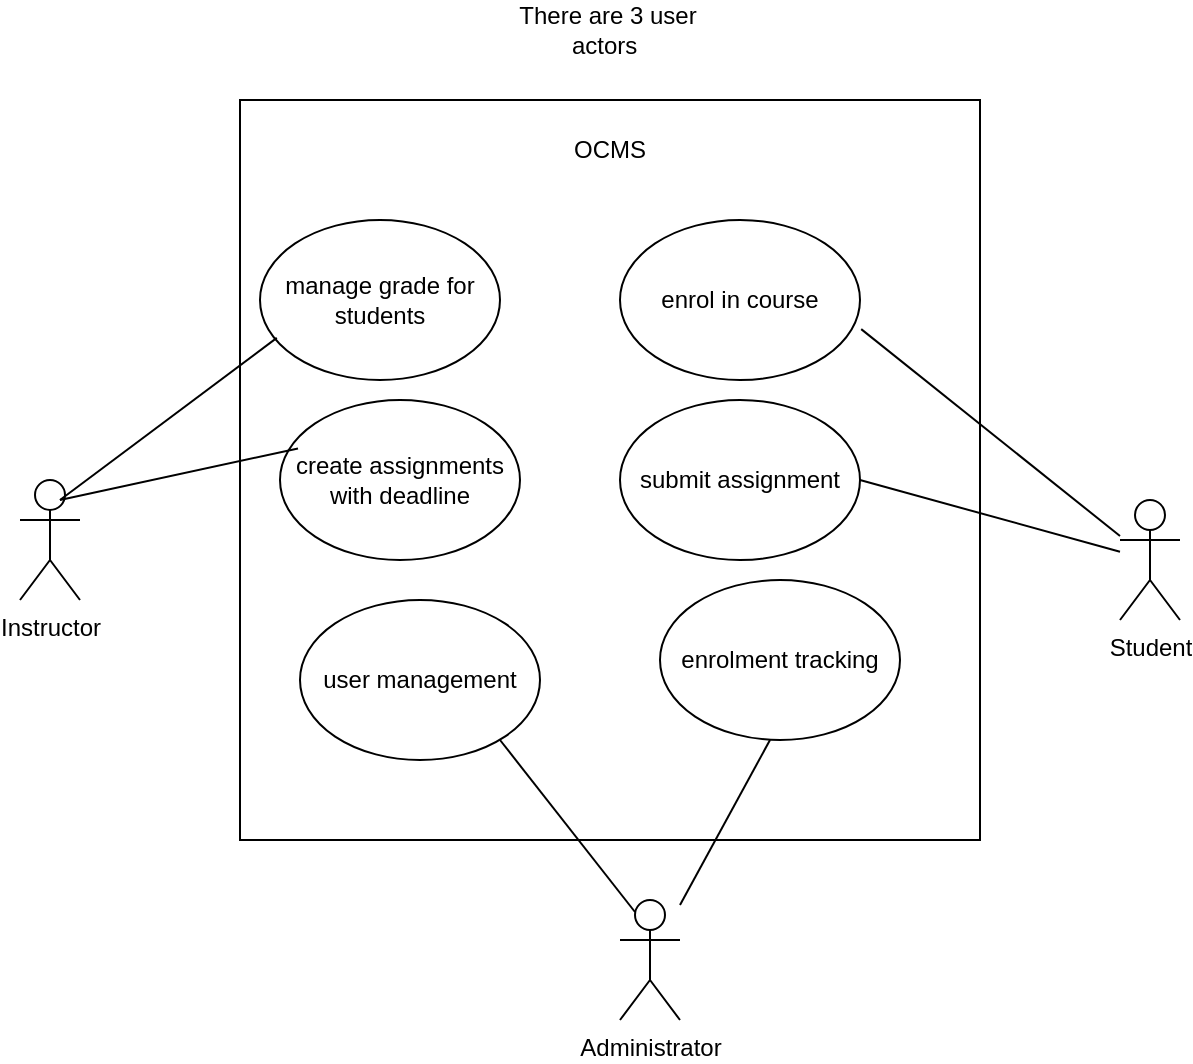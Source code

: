 <mxfile version="24.7.10">
  <diagram name="Trang-1" id="RHSlG4WvFv9xrtbPgmDu">
    <mxGraphModel dx="1219" dy="671" grid="1" gridSize="10" guides="1" tooltips="1" connect="1" arrows="1" fold="1" page="1" pageScale="1" pageWidth="827" pageHeight="1169" math="0" shadow="0">
      <root>
        <mxCell id="0" />
        <mxCell id="1" parent="0" />
        <mxCell id="r1Fn2HsSgFJn9I9jR1zX-1" value="" style="whiteSpace=wrap;html=1;aspect=fixed;" vertex="1" parent="1">
          <mxGeometry x="180" y="100" width="370" height="370" as="geometry" />
        </mxCell>
        <mxCell id="r1Fn2HsSgFJn9I9jR1zX-2" value="OCMS" style="text;html=1;align=center;verticalAlign=middle;whiteSpace=wrap;rounded=0;" vertex="1" parent="1">
          <mxGeometry x="335" y="110" width="60" height="30" as="geometry" />
        </mxCell>
        <mxCell id="r1Fn2HsSgFJn9I9jR1zX-3" value="Instructor" style="shape=umlActor;verticalLabelPosition=bottom;verticalAlign=top;html=1;outlineConnect=0;" vertex="1" parent="1">
          <mxGeometry x="70" y="290" width="30" height="60" as="geometry" />
        </mxCell>
        <mxCell id="r1Fn2HsSgFJn9I9jR1zX-7" value="Student" style="shape=umlActor;verticalLabelPosition=bottom;verticalAlign=top;html=1;outlineConnect=0;" vertex="1" parent="1">
          <mxGeometry x="620" y="300" width="30" height="60" as="geometry" />
        </mxCell>
        <mxCell id="r1Fn2HsSgFJn9I9jR1zX-11" value="manage grade for students" style="ellipse;whiteSpace=wrap;html=1;" vertex="1" parent="1">
          <mxGeometry x="190" y="160" width="120" height="80" as="geometry" />
        </mxCell>
        <mxCell id="r1Fn2HsSgFJn9I9jR1zX-12" value="create assignments with deadline" style="ellipse;whiteSpace=wrap;html=1;" vertex="1" parent="1">
          <mxGeometry x="200" y="250" width="120" height="80" as="geometry" />
        </mxCell>
        <mxCell id="r1Fn2HsSgFJn9I9jR1zX-13" value="" style="endArrow=none;html=1;rounded=0;entryX=0.07;entryY=0.737;entryDx=0;entryDy=0;entryPerimeter=0;" edge="1" parent="1" target="r1Fn2HsSgFJn9I9jR1zX-11">
          <mxGeometry width="50" height="50" relative="1" as="geometry">
            <mxPoint x="90" y="300" as="sourcePoint" />
            <mxPoint x="140" y="250" as="targetPoint" />
          </mxGeometry>
        </mxCell>
        <mxCell id="r1Fn2HsSgFJn9I9jR1zX-14" value="" style="endArrow=none;html=1;rounded=0;entryX=0.075;entryY=0.303;entryDx=0;entryDy=0;entryPerimeter=0;" edge="1" parent="1" target="r1Fn2HsSgFJn9I9jR1zX-12">
          <mxGeometry width="50" height="50" relative="1" as="geometry">
            <mxPoint x="90" y="300" as="sourcePoint" />
            <mxPoint x="140" y="250" as="targetPoint" />
          </mxGeometry>
        </mxCell>
        <mxCell id="r1Fn2HsSgFJn9I9jR1zX-15" value="enrol in course" style="ellipse;whiteSpace=wrap;html=1;" vertex="1" parent="1">
          <mxGeometry x="370" y="160" width="120" height="80" as="geometry" />
        </mxCell>
        <mxCell id="r1Fn2HsSgFJn9I9jR1zX-16" value="submit assignment" style="ellipse;whiteSpace=wrap;html=1;" vertex="1" parent="1">
          <mxGeometry x="370" y="250" width="120" height="80" as="geometry" />
        </mxCell>
        <mxCell id="r1Fn2HsSgFJn9I9jR1zX-17" value="" style="endArrow=none;html=1;rounded=0;entryX=1.005;entryY=0.682;entryDx=0;entryDy=0;entryPerimeter=0;" edge="1" parent="1" source="r1Fn2HsSgFJn9I9jR1zX-7" target="r1Fn2HsSgFJn9I9jR1zX-15">
          <mxGeometry width="50" height="50" relative="1" as="geometry">
            <mxPoint x="330" y="270" as="sourcePoint" />
            <mxPoint x="380" y="220" as="targetPoint" />
          </mxGeometry>
        </mxCell>
        <mxCell id="r1Fn2HsSgFJn9I9jR1zX-18" value="" style="endArrow=none;html=1;rounded=0;entryX=1;entryY=0.5;entryDx=0;entryDy=0;" edge="1" parent="1" source="r1Fn2HsSgFJn9I9jR1zX-7" target="r1Fn2HsSgFJn9I9jR1zX-16">
          <mxGeometry width="50" height="50" relative="1" as="geometry">
            <mxPoint x="330" y="270" as="sourcePoint" />
            <mxPoint x="380" y="220" as="targetPoint" />
          </mxGeometry>
        </mxCell>
        <mxCell id="r1Fn2HsSgFJn9I9jR1zX-19" value="Administrator" style="shape=umlActor;verticalLabelPosition=bottom;verticalAlign=top;html=1;outlineConnect=0;" vertex="1" parent="1">
          <mxGeometry x="370" y="500" width="30" height="60" as="geometry" />
        </mxCell>
        <mxCell id="r1Fn2HsSgFJn9I9jR1zX-23" value="user management" style="ellipse;whiteSpace=wrap;html=1;" vertex="1" parent="1">
          <mxGeometry x="210" y="350" width="120" height="80" as="geometry" />
        </mxCell>
        <mxCell id="r1Fn2HsSgFJn9I9jR1zX-24" value="There are 3 user actors&amp;nbsp;" style="text;html=1;align=center;verticalAlign=middle;whiteSpace=wrap;rounded=0;" vertex="1" parent="1">
          <mxGeometry x="314" y="50" width="100" height="30" as="geometry" />
        </mxCell>
        <mxCell id="r1Fn2HsSgFJn9I9jR1zX-33" value="" style="endArrow=none;html=1;rounded=0;entryX=0.25;entryY=0.1;entryDx=0;entryDy=0;entryPerimeter=0;" edge="1" parent="1" target="r1Fn2HsSgFJn9I9jR1zX-19">
          <mxGeometry width="50" height="50" relative="1" as="geometry">
            <mxPoint x="310" y="420" as="sourcePoint" />
            <mxPoint x="360" y="370" as="targetPoint" />
          </mxGeometry>
        </mxCell>
        <mxCell id="r1Fn2HsSgFJn9I9jR1zX-41" value="enrolment tracking" style="ellipse;whiteSpace=wrap;html=1;" vertex="1" parent="1">
          <mxGeometry x="390" y="340" width="120" height="80" as="geometry" />
        </mxCell>
        <mxCell id="r1Fn2HsSgFJn9I9jR1zX-42" value="" style="endArrow=none;html=1;rounded=0;" edge="1" parent="1" source="r1Fn2HsSgFJn9I9jR1zX-19">
          <mxGeometry width="50" height="50" relative="1" as="geometry">
            <mxPoint x="395" y="470" as="sourcePoint" />
            <mxPoint x="445" y="420" as="targetPoint" />
          </mxGeometry>
        </mxCell>
      </root>
    </mxGraphModel>
  </diagram>
</mxfile>
